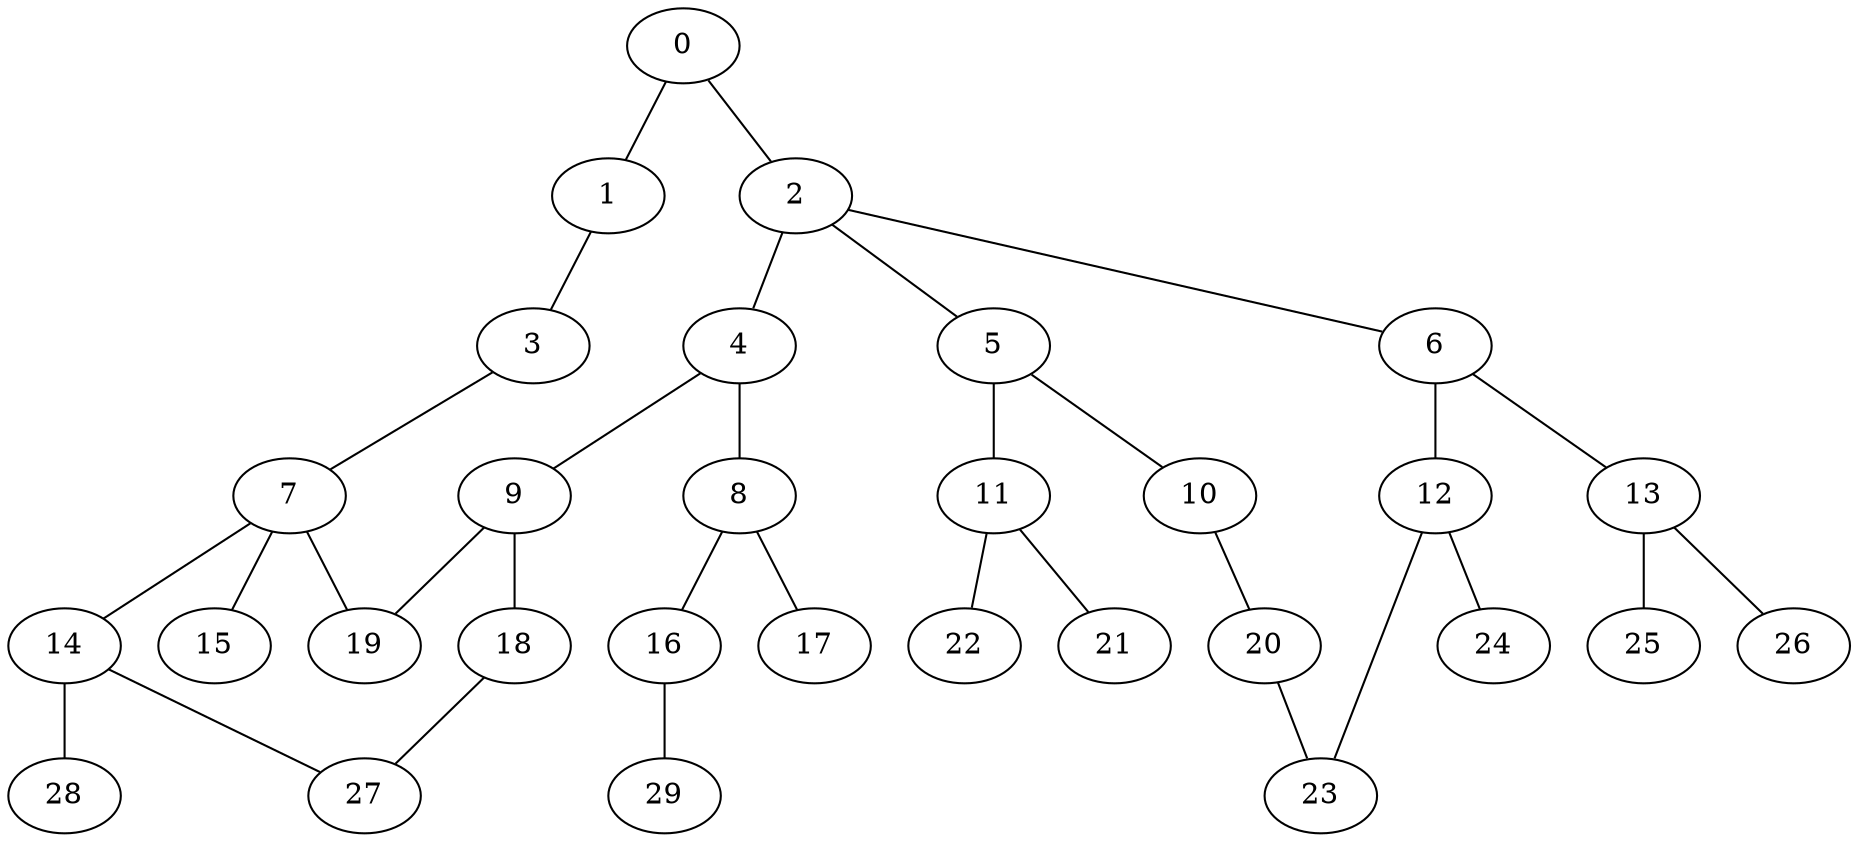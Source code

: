 
graph graphname {
    0 -- 1
0 -- 2
1 -- 3
2 -- 4
2 -- 5
2 -- 6
3 -- 7
4 -- 8
4 -- 9
5 -- 11
5 -- 10
6 -- 12
6 -- 13
7 -- 14
7 -- 15
7 -- 19
8 -- 16
8 -- 17
9 -- 18
9 -- 19
10 -- 20
11 -- 22
11 -- 21
12 -- 24
12 -- 23
13 -- 25
13 -- 26
14 -- 27
14 -- 28
16 -- 29
18 -- 27
20 -- 23

}
